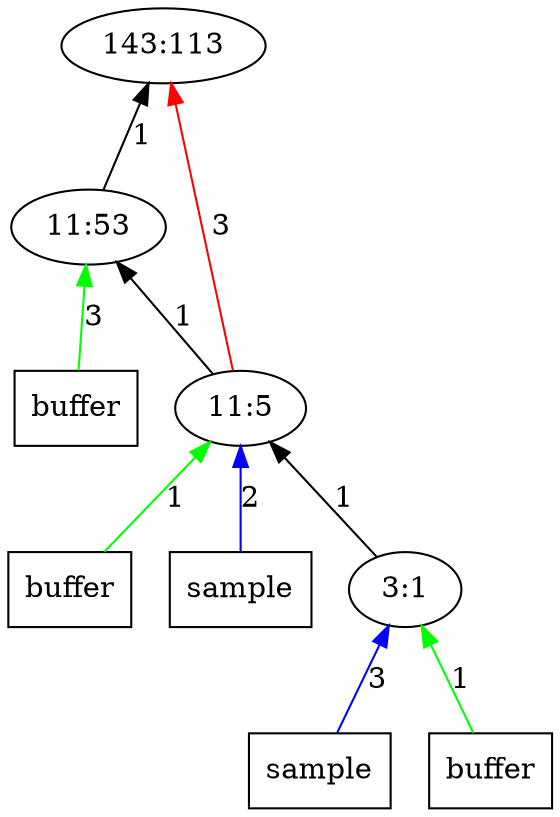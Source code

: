 digraph Tree{
	rankdir="BT"
	1 [label = "143:113"];
	2 -> 1 [label = "1", color = "black"];
	x22 -> 2 [label = "3", color = "green"];
	x22 [label = "buffer", shape = "box"];
	2 [label = "11:53"];
	3 -> 2 [label = "1", color = "black"];
	3 -> 1 [label = "3", color = "red"];
	x32 -> 3 [label = "1", color = "green"];
	x32 [label = "buffer", shape = "box"];
	x31 -> 3 [label = "2", color = "blue"];
	x31 [label = "sample", shape = "box"];
	3 [label = "11:5"];
	4 -> 3 [label = "1", color = "black"];
	x41 -> 4 [label = "3", color = "blue"];
	x41 [label = "sample", shape = "box"];
	x42 -> 4 [label = "1", color = "green"];
	x42 [label = "buffer", shape = "box"];
	4 [label = "3:1"];
}

